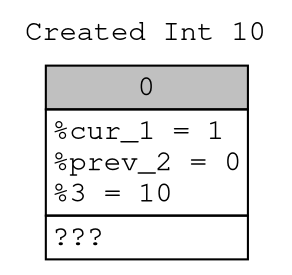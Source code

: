 
        digraph {
            rankdir=LR;
            graph [fontname="Courier, monospace"];
            node [fontname="Courier, monospace"];
            edge [fontname="Courier, monospace"];
            labelloc="t";
            label="Created Int 10";
            bb_0[shape="none", label=<<table border="0" cellborder="1" cellspacing="0"><tr><td bgcolor="gray" align="center" colspan="1">0</td></tr><tr><td align="left" balign="left">%cur_1 = 1<br/>%prev_2 = 0<br/>%3 = 10<br/></td></tr><tr><td align="left">???</td></tr></table>>];

}
